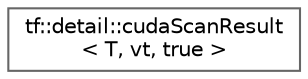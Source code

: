 digraph "类继承关系图"
{
 // LATEX_PDF_SIZE
  bgcolor="transparent";
  edge [fontname=Helvetica,fontsize=10,labelfontname=Helvetica,labelfontsize=10];
  node [fontname=Helvetica,fontsize=10,shape=box,height=0.2,width=0.4];
  rankdir="LR";
  Node0 [id="Node000000",label="tf::detail::cudaScanResult\l\< T, vt, true \>",height=0.2,width=0.4,color="grey40", fillcolor="white", style="filled",URL="$structtf_1_1detail_1_1cuda_scan_result_3_01_t_00_01vt_00_01true_01_4.html",tooltip=" "];
}

